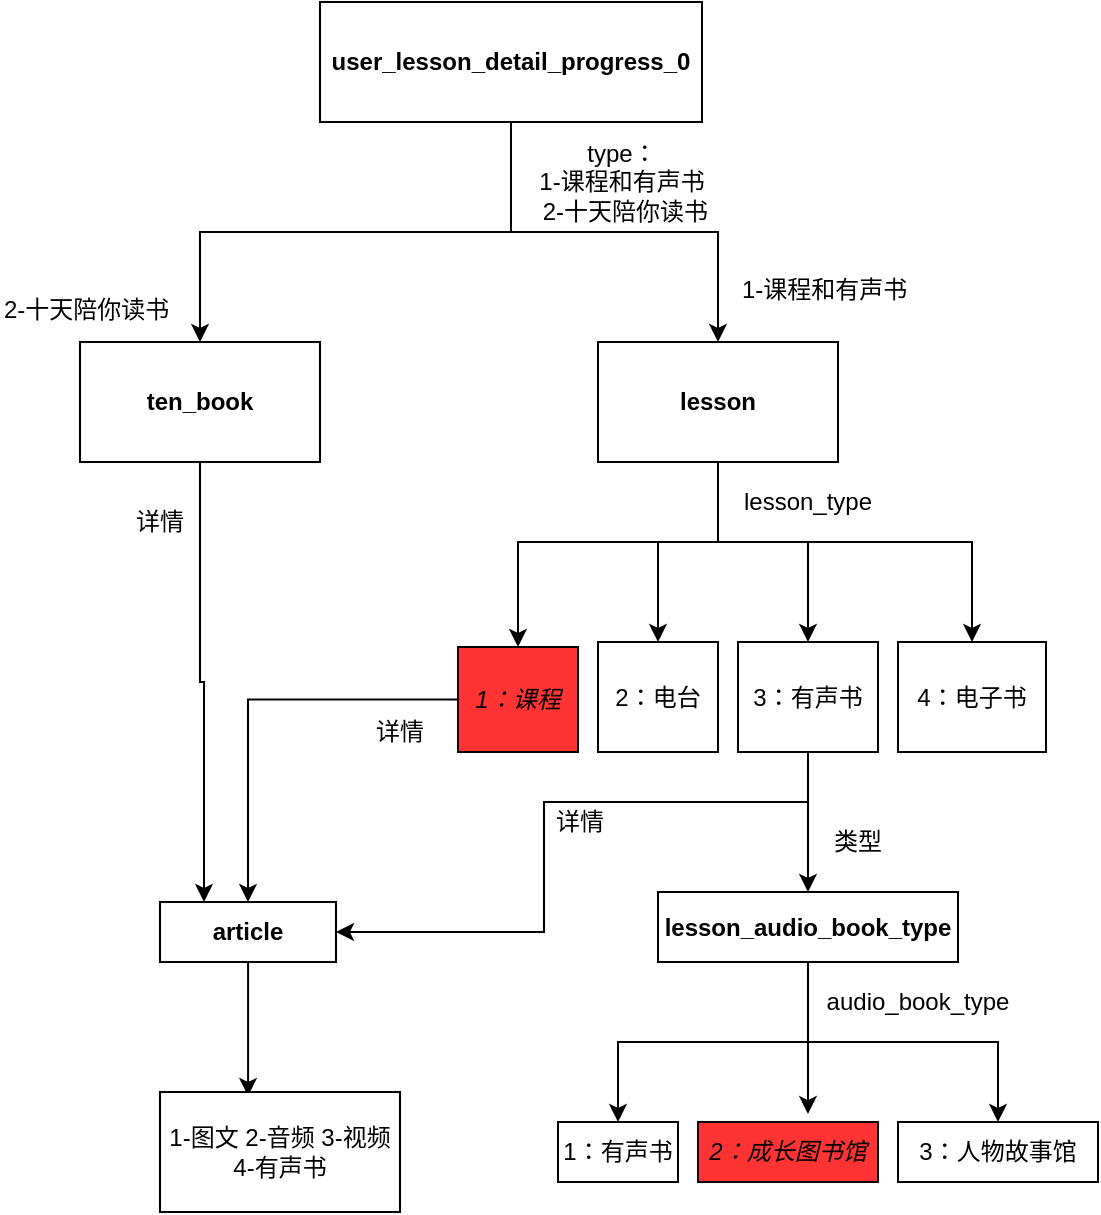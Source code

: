 <mxfile version="12.8.2" type="github"><diagram id="KjlPed6yjZek7ZaJNQeZ" name="Page-1"><mxGraphModel dx="1108" dy="460" grid="1" gridSize="10" guides="1" tooltips="1" connect="1" arrows="1" fold="1" page="1" pageScale="1" pageWidth="827" pageHeight="1169" math="0" shadow="0"><root><mxCell id="0"/><mxCell id="1" parent="0"/><mxCell id="7YbBcBRuI37POwlvAezX-3" value="" style="edgeStyle=orthogonalEdgeStyle;rounded=0;orthogonalLoop=1;jettySize=auto;html=1;entryX=0.5;entryY=0;entryDx=0;entryDy=0;" edge="1" parent="1" target="7YbBcBRuI37POwlvAezX-2"><mxGeometry relative="1" as="geometry"><mxPoint x="559" y="518" as="sourcePoint"/><mxPoint x="559" y="603" as="targetPoint"/><Array as="points"><mxPoint x="559" y="560"/><mxPoint x="459" y="560"/></Array></mxGeometry></mxCell><mxCell id="7YbBcBRuI37POwlvAezX-14" style="edgeStyle=orthogonalEdgeStyle;rounded=0;orthogonalLoop=1;jettySize=auto;html=1;entryX=0.5;entryY=0;entryDx=0;entryDy=0;" edge="1" parent="1" source="7YbBcBRuI37POwlvAezX-1" target="7YbBcBRuI37POwlvAezX-8"><mxGeometry relative="1" as="geometry"><Array as="points"><mxPoint x="559" y="560"/><mxPoint x="529" y="560"/></Array></mxGeometry></mxCell><mxCell id="7YbBcBRuI37POwlvAezX-15" style="edgeStyle=orthogonalEdgeStyle;rounded=0;orthogonalLoop=1;jettySize=auto;html=1;entryX=0.5;entryY=0;entryDx=0;entryDy=0;" edge="1" parent="1" source="7YbBcBRuI37POwlvAezX-1" target="7YbBcBRuI37POwlvAezX-9"><mxGeometry relative="1" as="geometry"><Array as="points"><mxPoint x="559" y="560"/><mxPoint x="604" y="560"/></Array></mxGeometry></mxCell><mxCell id="7YbBcBRuI37POwlvAezX-18" style="edgeStyle=orthogonalEdgeStyle;rounded=0;orthogonalLoop=1;jettySize=auto;html=1;exitX=0.5;exitY=1;exitDx=0;exitDy=0;" edge="1" parent="1" source="7YbBcBRuI37POwlvAezX-1" target="7YbBcBRuI37POwlvAezX-10"><mxGeometry relative="1" as="geometry"><Array as="points"><mxPoint x="559" y="560"/><mxPoint x="686" y="560"/></Array></mxGeometry></mxCell><mxCell id="7YbBcBRuI37POwlvAezX-1" value="&lt;b&gt;lesson&lt;/b&gt;" style="rounded=0;whiteSpace=wrap;html=1;" vertex="1" parent="1"><mxGeometry x="499" y="460" width="120" height="60" as="geometry"/></mxCell><mxCell id="7YbBcBRuI37POwlvAezX-11" style="edgeStyle=orthogonalEdgeStyle;rounded=0;orthogonalLoop=1;jettySize=auto;html=1;entryX=0.5;entryY=0;entryDx=0;entryDy=0;" edge="1" parent="1" source="7YbBcBRuI37POwlvAezX-2" target="7YbBcBRuI37POwlvAezX-6"><mxGeometry relative="1" as="geometry"/></mxCell><mxCell id="7YbBcBRuI37POwlvAezX-2" value="&lt;i&gt;1：课程&lt;/i&gt;" style="rounded=0;whiteSpace=wrap;html=1;fillColor=#FF3333;" vertex="1" parent="1"><mxGeometry x="429" y="612.5" width="60" height="52.5" as="geometry"/></mxCell><mxCell id="7YbBcBRuI37POwlvAezX-4" value="lesson_type&lt;br&gt;" style="text;html=1;strokeColor=none;fillColor=none;align=center;verticalAlign=middle;whiteSpace=wrap;rounded=0;" vertex="1" parent="1"><mxGeometry x="584" y="530" width="40" height="20" as="geometry"/></mxCell><mxCell id="7YbBcBRuI37POwlvAezX-46" style="edgeStyle=orthogonalEdgeStyle;rounded=0;orthogonalLoop=1;jettySize=auto;html=1;entryX=0.367;entryY=0.033;entryDx=0;entryDy=0;entryPerimeter=0;" edge="1" parent="1" source="7YbBcBRuI37POwlvAezX-6" target="7YbBcBRuI37POwlvAezX-45"><mxGeometry relative="1" as="geometry"/></mxCell><mxCell id="7YbBcBRuI37POwlvAezX-6" value="&lt;b&gt;article&lt;/b&gt;" style="rounded=0;whiteSpace=wrap;html=1;" vertex="1" parent="1"><mxGeometry x="280" y="740" width="88" height="30" as="geometry"/></mxCell><mxCell id="7YbBcBRuI37POwlvAezX-8" value="2：电台" style="rounded=0;whiteSpace=wrap;html=1;" vertex="1" parent="1"><mxGeometry x="499" y="610" width="60" height="55" as="geometry"/></mxCell><mxCell id="7YbBcBRuI37POwlvAezX-13" style="edgeStyle=orthogonalEdgeStyle;rounded=0;orthogonalLoop=1;jettySize=auto;html=1;entryX=0.5;entryY=0;entryDx=0;entryDy=0;" edge="1" parent="1" source="7YbBcBRuI37POwlvAezX-9" target="7YbBcBRuI37POwlvAezX-12"><mxGeometry relative="1" as="geometry"/></mxCell><mxCell id="7YbBcBRuI37POwlvAezX-28" style="edgeStyle=orthogonalEdgeStyle;rounded=0;orthogonalLoop=1;jettySize=auto;html=1;entryX=1;entryY=0.5;entryDx=0;entryDy=0;" edge="1" parent="1" source="7YbBcBRuI37POwlvAezX-9" target="7YbBcBRuI37POwlvAezX-6"><mxGeometry relative="1" as="geometry"><Array as="points"><mxPoint x="604" y="690"/><mxPoint x="472" y="690"/><mxPoint x="472" y="755"/></Array></mxGeometry></mxCell><mxCell id="7YbBcBRuI37POwlvAezX-9" value="3：有声书" style="rounded=0;whiteSpace=wrap;html=1;" vertex="1" parent="1"><mxGeometry x="569" y="610" width="70" height="55" as="geometry"/></mxCell><mxCell id="7YbBcBRuI37POwlvAezX-10" value="4：电子书" style="rounded=0;whiteSpace=wrap;html=1;" vertex="1" parent="1"><mxGeometry x="649" y="610" width="74" height="55" as="geometry"/></mxCell><mxCell id="7YbBcBRuI37POwlvAezX-22" value="" style="edgeStyle=orthogonalEdgeStyle;rounded=0;orthogonalLoop=1;jettySize=auto;html=1;" edge="1" parent="1" source="7YbBcBRuI37POwlvAezX-12" target="7YbBcBRuI37POwlvAezX-21"><mxGeometry relative="1" as="geometry"/></mxCell><mxCell id="7YbBcBRuI37POwlvAezX-25" style="edgeStyle=orthogonalEdgeStyle;rounded=0;orthogonalLoop=1;jettySize=auto;html=1;entryX=0.611;entryY=-0.133;entryDx=0;entryDy=0;entryPerimeter=0;" edge="1" parent="1" source="7YbBcBRuI37POwlvAezX-12" target="7YbBcBRuI37POwlvAezX-23"><mxGeometry relative="1" as="geometry"/></mxCell><mxCell id="7YbBcBRuI37POwlvAezX-26" style="edgeStyle=orthogonalEdgeStyle;rounded=0;orthogonalLoop=1;jettySize=auto;html=1;entryX=0.5;entryY=0;entryDx=0;entryDy=0;" edge="1" parent="1" source="7YbBcBRuI37POwlvAezX-12" target="7YbBcBRuI37POwlvAezX-24"><mxGeometry relative="1" as="geometry"/></mxCell><mxCell id="7YbBcBRuI37POwlvAezX-12" value="&lt;b&gt;lesson_audio_book_type&lt;/b&gt;" style="rounded=0;whiteSpace=wrap;html=1;" vertex="1" parent="1"><mxGeometry x="529" y="735" width="150" height="35" as="geometry"/></mxCell><mxCell id="7YbBcBRuI37POwlvAezX-21" value="1：有声书" style="rounded=0;whiteSpace=wrap;html=1;" vertex="1" parent="1"><mxGeometry x="479" y="850" width="60" height="30" as="geometry"/></mxCell><mxCell id="7YbBcBRuI37POwlvAezX-23" value="&lt;i&gt;2：成长图书馆&lt;/i&gt;" style="rounded=0;whiteSpace=wrap;html=1;fillColor=#FF3333;" vertex="1" parent="1"><mxGeometry x="549" y="850" width="90" height="30" as="geometry"/></mxCell><mxCell id="7YbBcBRuI37POwlvAezX-24" value="3：人物故事馆" style="rounded=0;whiteSpace=wrap;html=1;" vertex="1" parent="1"><mxGeometry x="649" y="850" width="100" height="30" as="geometry"/></mxCell><mxCell id="7YbBcBRuI37POwlvAezX-27" value="audio_book_type" style="text;html=1;strokeColor=none;fillColor=none;align=center;verticalAlign=middle;whiteSpace=wrap;rounded=0;" vertex="1" parent="1"><mxGeometry x="639" y="780" width="40" height="20" as="geometry"/></mxCell><mxCell id="7YbBcBRuI37POwlvAezX-29" value="详情" style="text;html=1;strokeColor=none;fillColor=none;align=center;verticalAlign=middle;whiteSpace=wrap;rounded=0;" vertex="1" parent="1"><mxGeometry x="470" y="690" width="40" height="20" as="geometry"/></mxCell><mxCell id="7YbBcBRuI37POwlvAezX-30" value="类型" style="text;html=1;strokeColor=none;fillColor=none;align=center;verticalAlign=middle;whiteSpace=wrap;rounded=0;" vertex="1" parent="1"><mxGeometry x="609" y="700" width="40" height="20" as="geometry"/></mxCell><mxCell id="7YbBcBRuI37POwlvAezX-42" style="edgeStyle=orthogonalEdgeStyle;rounded=0;orthogonalLoop=1;jettySize=auto;html=1;entryX=0.25;entryY=0;entryDx=0;entryDy=0;" edge="1" parent="1" source="7YbBcBRuI37POwlvAezX-33" target="7YbBcBRuI37POwlvAezX-6"><mxGeometry relative="1" as="geometry"><Array as="points"><mxPoint x="300" y="630"/><mxPoint x="302" y="630"/></Array></mxGeometry></mxCell><mxCell id="7YbBcBRuI37POwlvAezX-33" value="&lt;span style=&quot;text-align: left&quot;&gt;&lt;b&gt;ten_book&lt;/b&gt;&lt;/span&gt;" style="rounded=0;whiteSpace=wrap;html=1;" vertex="1" parent="1"><mxGeometry x="240" y="460" width="120" height="60" as="geometry"/></mxCell><mxCell id="7YbBcBRuI37POwlvAezX-34" value="详情" style="text;html=1;strokeColor=none;fillColor=none;align=center;verticalAlign=middle;whiteSpace=wrap;rounded=0;" vertex="1" parent="1"><mxGeometry x="260" y="540" width="40" height="20" as="geometry"/></mxCell><mxCell id="7YbBcBRuI37POwlvAezX-35" value="详情" style="text;html=1;strokeColor=none;fillColor=none;align=center;verticalAlign=middle;whiteSpace=wrap;rounded=0;" vertex="1" parent="1"><mxGeometry x="380" y="645" width="40" height="20" as="geometry"/></mxCell><mxCell id="7YbBcBRuI37POwlvAezX-37" style="edgeStyle=orthogonalEdgeStyle;rounded=0;orthogonalLoop=1;jettySize=auto;html=1;entryX=0.5;entryY=0;entryDx=0;entryDy=0;" edge="1" parent="1" source="7YbBcBRuI37POwlvAezX-36" target="7YbBcBRuI37POwlvAezX-1"><mxGeometry relative="1" as="geometry"/></mxCell><mxCell id="7YbBcBRuI37POwlvAezX-38" style="edgeStyle=orthogonalEdgeStyle;rounded=0;orthogonalLoop=1;jettySize=auto;html=1;entryX=0.5;entryY=0;entryDx=0;entryDy=0;" edge="1" parent="1" source="7YbBcBRuI37POwlvAezX-36" target="7YbBcBRuI37POwlvAezX-33"><mxGeometry relative="1" as="geometry"/></mxCell><mxCell id="7YbBcBRuI37POwlvAezX-36" value="&lt;b&gt;user_lesson_detail_progress_0&lt;/b&gt;" style="rounded=0;whiteSpace=wrap;html=1;" vertex="1" parent="1"><mxGeometry x="360" y="290" width="191" height="60" as="geometry"/></mxCell><mxCell id="7YbBcBRuI37POwlvAezX-39" value="type：&lt;br&gt;1-课程和有声书&lt;br&gt;&amp;nbsp;2-十天陪你读书" style="text;html=1;strokeColor=none;fillColor=none;align=center;verticalAlign=middle;whiteSpace=wrap;rounded=0;" vertex="1" parent="1"><mxGeometry x="438" y="370" width="146" height="20" as="geometry"/></mxCell><mxCell id="7YbBcBRuI37POwlvAezX-40" value="1-课程和有声书" style="text;html=1;" vertex="1" parent="1"><mxGeometry x="569" y="420" width="110" height="30" as="geometry"/></mxCell><mxCell id="7YbBcBRuI37POwlvAezX-41" value="2-十天陪你读书" style="text;html=1;" vertex="1" parent="1"><mxGeometry x="200" y="430" width="110" height="30" as="geometry"/></mxCell><mxCell id="7YbBcBRuI37POwlvAezX-45" value="1-图文 2-音频 3-视频 4-有声书" style="rounded=0;whiteSpace=wrap;html=1;fillColor=#FFFFFF;" vertex="1" parent="1"><mxGeometry x="280" y="835" width="120" height="60" as="geometry"/></mxCell></root></mxGraphModel></diagram></mxfile>